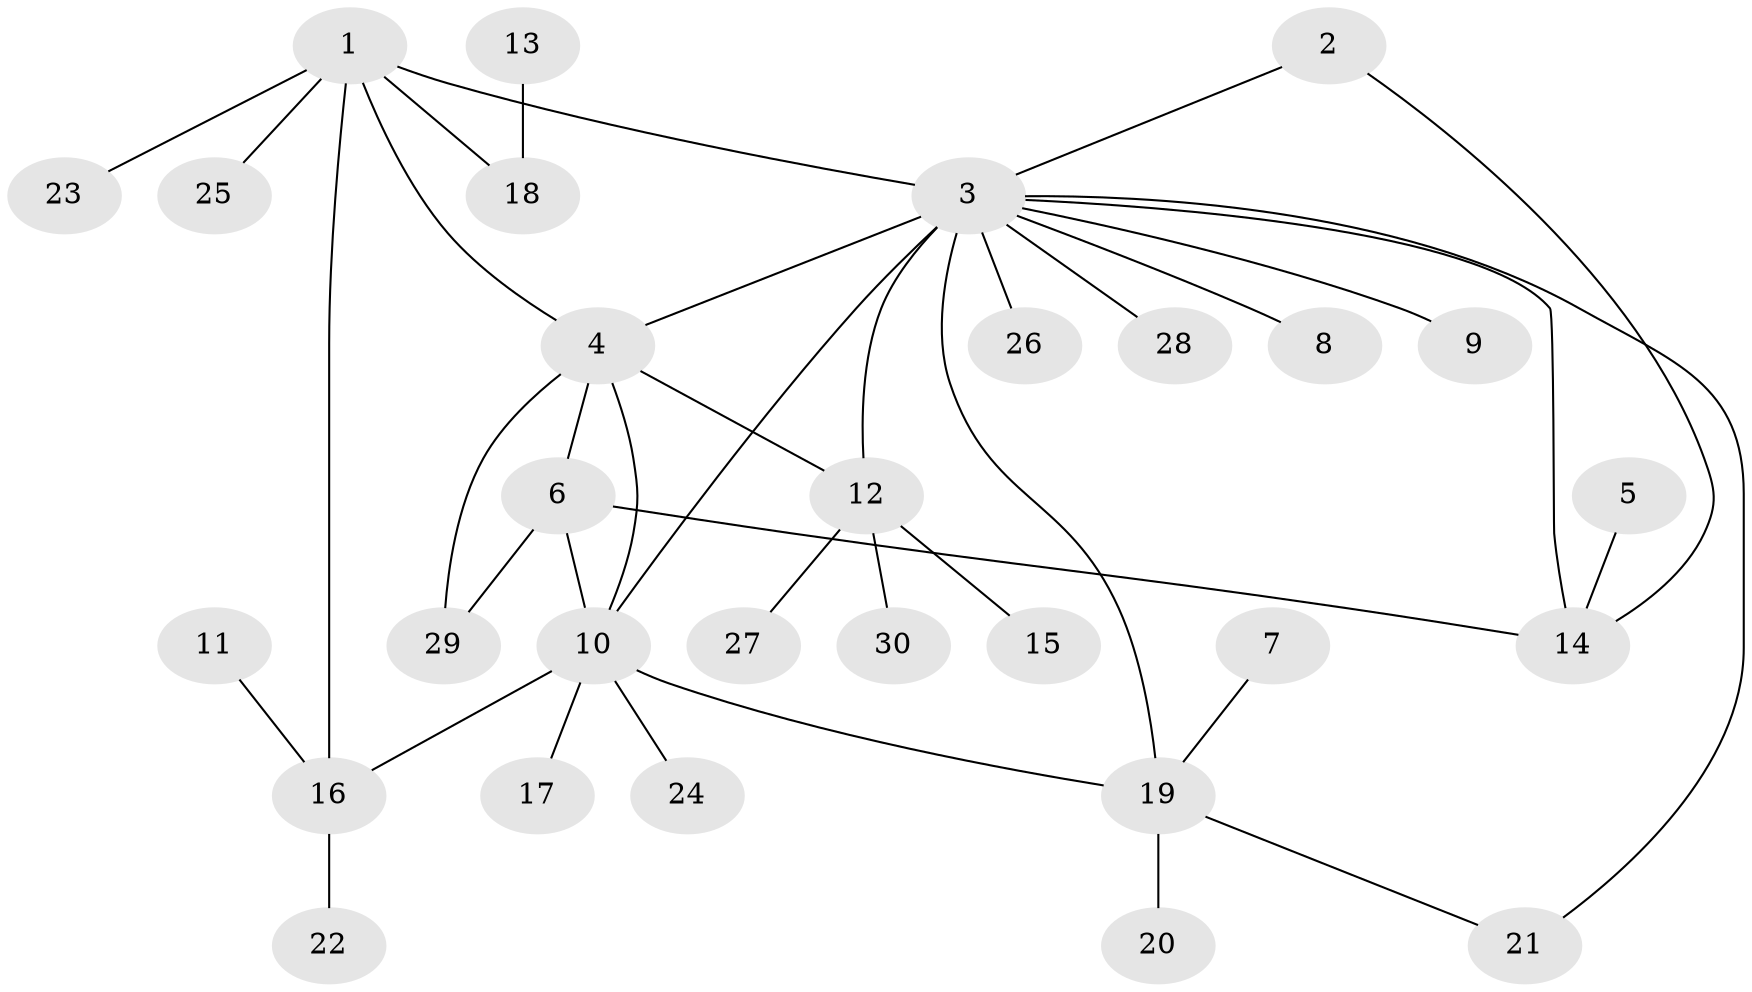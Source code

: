// original degree distribution, {8: 0.05, 2: 0.3, 6: 0.03333333333333333, 7: 0.016666666666666666, 5: 0.05, 4: 0.03333333333333333, 10: 0.016666666666666666, 3: 0.08333333333333333, 1: 0.4166666666666667}
// Generated by graph-tools (version 1.1) at 2025/48/03/06/25 01:48:58]
// undirected, 30 vertices, 39 edges
graph export_dot {
graph [start="1"]
  node [color=gray90,style=filled];
  1;
  2;
  3;
  4;
  5;
  6;
  7;
  8;
  9;
  10;
  11;
  12;
  13;
  14;
  15;
  16;
  17;
  18;
  19;
  20;
  21;
  22;
  23;
  24;
  25;
  26;
  27;
  28;
  29;
  30;
  1 -- 3 [weight=2.0];
  1 -- 4 [weight=1.0];
  1 -- 16 [weight=2.0];
  1 -- 18 [weight=1.0];
  1 -- 23 [weight=1.0];
  1 -- 25 [weight=1.0];
  2 -- 3 [weight=1.0];
  2 -- 14 [weight=1.0];
  3 -- 4 [weight=2.0];
  3 -- 8 [weight=2.0];
  3 -- 9 [weight=1.0];
  3 -- 10 [weight=1.0];
  3 -- 12 [weight=2.0];
  3 -- 14 [weight=1.0];
  3 -- 19 [weight=1.0];
  3 -- 21 [weight=1.0];
  3 -- 26 [weight=1.0];
  3 -- 28 [weight=1.0];
  4 -- 6 [weight=1.0];
  4 -- 10 [weight=1.0];
  4 -- 12 [weight=1.0];
  4 -- 29 [weight=2.0];
  5 -- 14 [weight=1.0];
  6 -- 10 [weight=1.0];
  6 -- 14 [weight=1.0];
  6 -- 29 [weight=1.0];
  7 -- 19 [weight=1.0];
  10 -- 16 [weight=1.0];
  10 -- 17 [weight=1.0];
  10 -- 19 [weight=2.0];
  10 -- 24 [weight=1.0];
  11 -- 16 [weight=1.0];
  12 -- 15 [weight=1.0];
  12 -- 27 [weight=1.0];
  12 -- 30 [weight=1.0];
  13 -- 18 [weight=1.0];
  16 -- 22 [weight=1.0];
  19 -- 20 [weight=1.0];
  19 -- 21 [weight=1.0];
}
